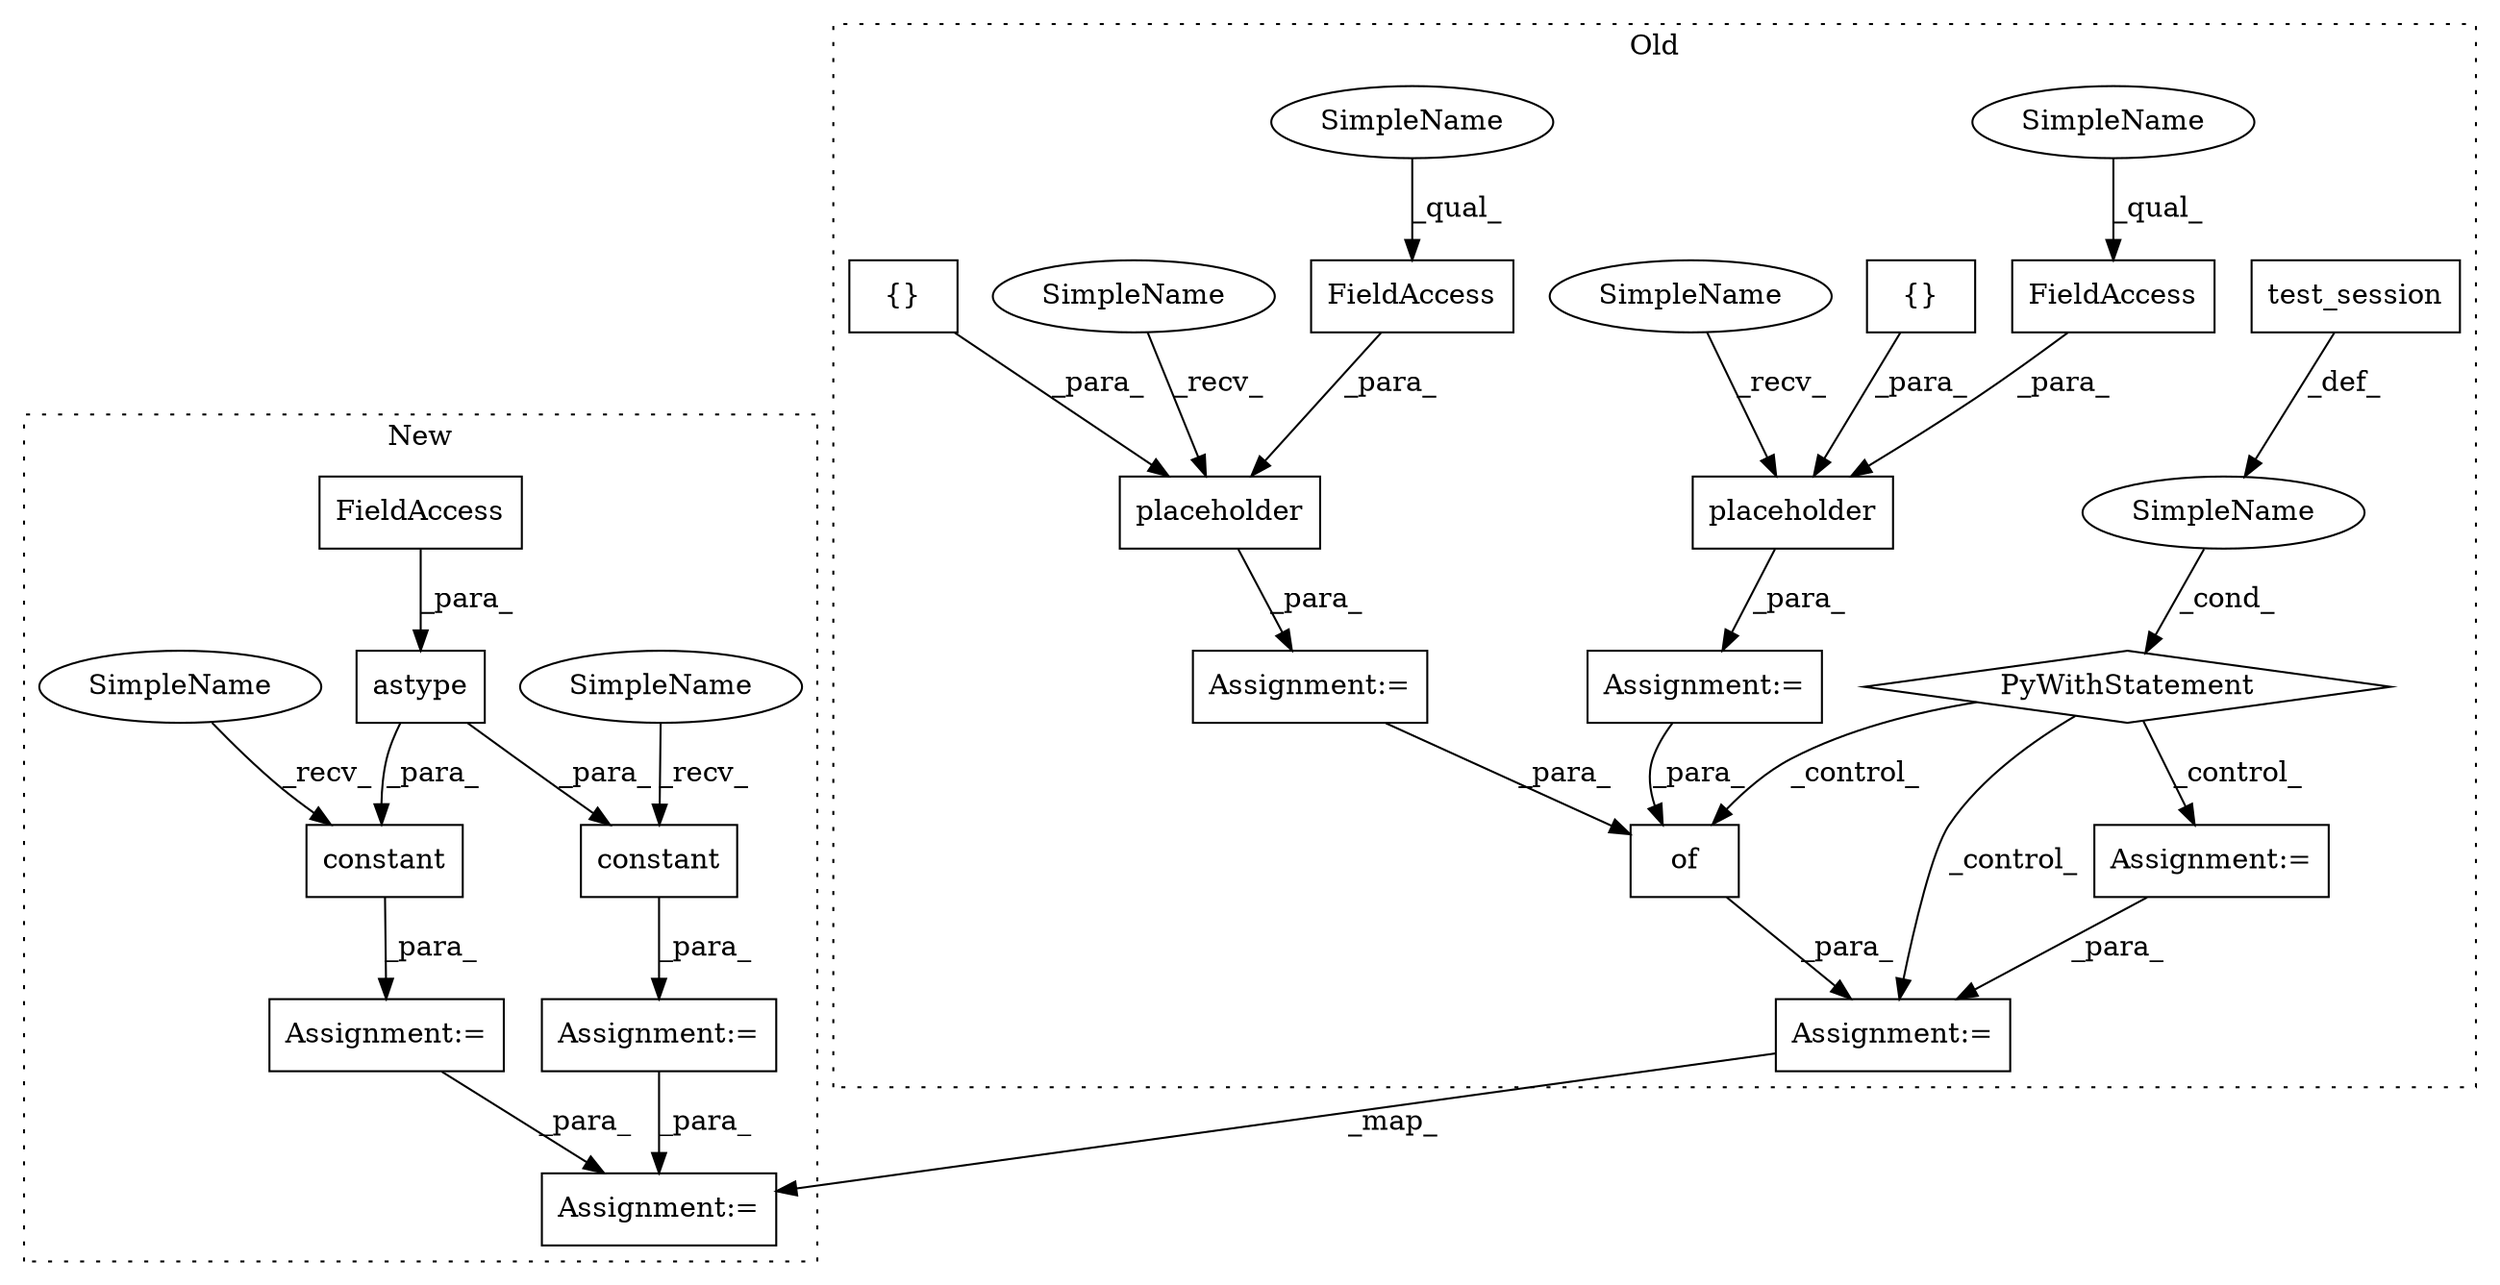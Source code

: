 digraph G {
subgraph cluster0 {
1 [label="test_session" a="32" s="28872" l="14" shape="box"];
5 [label="of" a="32" s="29309,29341" l="3,1" shape="box"];
6 [label="SimpleName" a="42" s="" l="" shape="ellipse"];
7 [label="PyWithStatement" a="104" s="28857,28886" l="10,2" shape="diamond"];
8 [label="placeholder" a="32" s="28760,28805" l="12,1" shape="box"];
9 [label="Assignment:=" a="7" s="28900" l="4" shape="box"];
10 [label="FieldAccess" a="22" s="28772" l="18" shape="box"];
11 [label="{}" a="4" s="28800,28804" l="1,1" shape="box"];
13 [label="Assignment:=" a="7" s="28748" l="1" shape="box"];
14 [label="FieldAccess" a="22" s="28704" l="18" shape="box"];
15 [label="{}" a="4" s="28732,28736" l="1,1" shape="box"];
16 [label="placeholder" a="32" s="28692,28737" l="12,1" shape="box"];
17 [label="Assignment:=" a="7" s="28680" l="1" shape="box"];
20 [label="Assignment:=" a="7" s="29287" l="2" shape="box"];
22 [label="SimpleName" a="42" s="28749" l="10" shape="ellipse"];
23 [label="SimpleName" a="42" s="28772" l="10" shape="ellipse"];
24 [label="SimpleName" a="42" s="28704" l="10" shape="ellipse"];
25 [label="SimpleName" a="42" s="28681" l="10" shape="ellipse"];
label = "Old";
style="dotted";
}
subgraph cluster1 {
2 [label="astype" a="32" s="27118,27138" l="7,1" shape="box"];
3 [label="constant" a="32" s="27201,27219" l="9,1" shape="box"];
4 [label="FieldAccess" a="22" s="27125" l="13" shape="box"];
12 [label="Assignment:=" a="7" s="27189" l="1" shape="box"];
18 [label="constant" a="32" s="27475,27491" l="9,1" shape="box"];
19 [label="Assignment:=" a="7" s="27599" l="2" shape="box"];
21 [label="Assignment:=" a="7" s="27463" l="1" shape="box"];
26 [label="SimpleName" a="42" s="27464" l="10" shape="ellipse"];
27 [label="SimpleName" a="42" s="27190" l="10" shape="ellipse"];
label = "New";
style="dotted";
}
1 -> 6 [label="_def_"];
2 -> 18 [label="_para_"];
2 -> 3 [label="_para_"];
3 -> 12 [label="_para_"];
4 -> 2 [label="_para_"];
5 -> 20 [label="_para_"];
6 -> 7 [label="_cond_"];
7 -> 9 [label="_control_"];
7 -> 20 [label="_control_"];
7 -> 5 [label="_control_"];
8 -> 13 [label="_para_"];
9 -> 20 [label="_para_"];
10 -> 8 [label="_para_"];
11 -> 8 [label="_para_"];
12 -> 19 [label="_para_"];
13 -> 5 [label="_para_"];
14 -> 16 [label="_para_"];
15 -> 16 [label="_para_"];
16 -> 17 [label="_para_"];
17 -> 5 [label="_para_"];
18 -> 21 [label="_para_"];
20 -> 19 [label="_map_"];
21 -> 19 [label="_para_"];
22 -> 8 [label="_recv_"];
23 -> 10 [label="_qual_"];
24 -> 14 [label="_qual_"];
25 -> 16 [label="_recv_"];
26 -> 18 [label="_recv_"];
27 -> 3 [label="_recv_"];
}